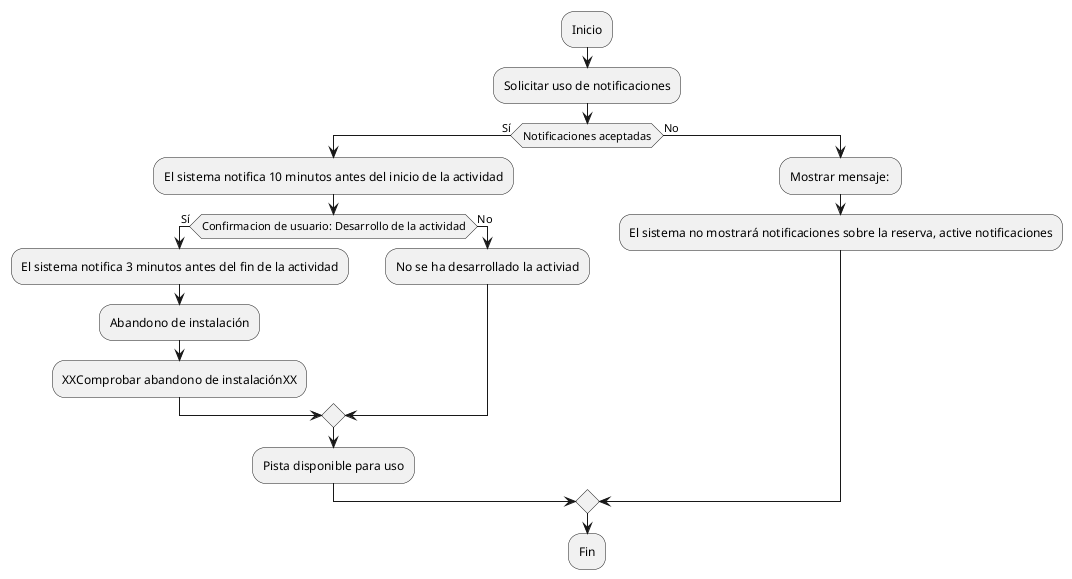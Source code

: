 @startuml

:Inicio;
:Solicitar uso de notificaciones;
  if (Notificaciones aceptadas) then (Sí)
    :El sistema notifica 10 minutos antes del inicio de la actividad;
    if (Confirmacion de usuario: Desarrollo de la actividad) then (Sí)
      :El sistema notifica 3 minutos antes del fin de la actividad;
      :Abandono de instalación;
      :XXComprobar abandono de instalaciónXX;
      
    else (No)
      :No se ha desarrollado la activiad;
    endif
    :Pista disponible para uso;
  
  else (No)
    :Mostrar mensaje: ;
    :El sistema no mostrará notificaciones sobre la reserva, active notificaciones; 
  endif
  
:Fin;

@enduml
